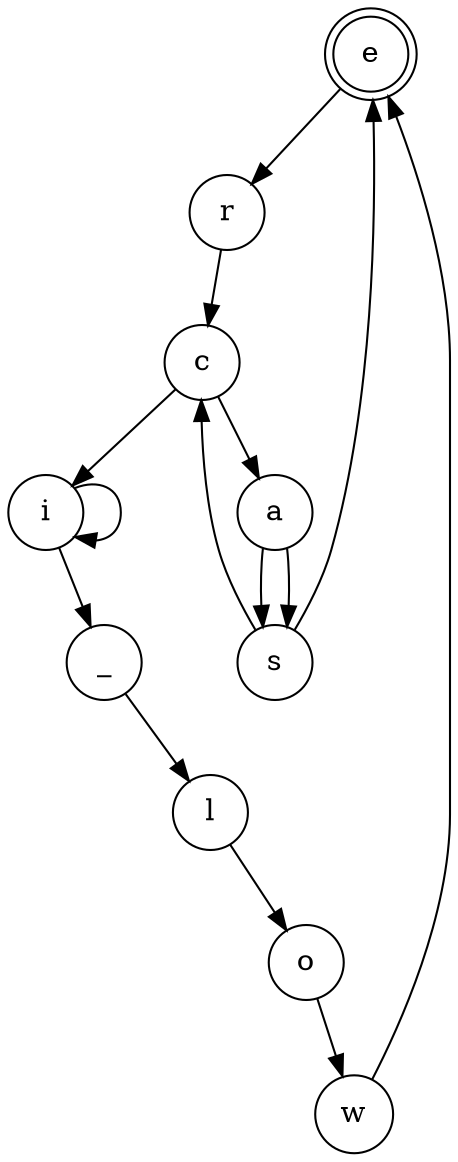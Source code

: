 digraph {   
    node [shape = doublecircle, color = black] e ;
    node [shape = circle];
    node [color= black];
    a -> s -> c -> i -> i -> _ -> l -> o -> w -> e -> r -> c -> a -> s -> e;	
}